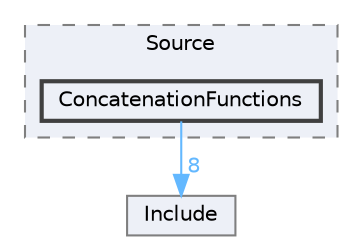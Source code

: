 digraph "Arduino/GetStartedWithMachineLearningOnArduino/tflite-micro-arduino-examples-main/src/third_party/cmsis_nn/Source/ConcatenationFunctions"
{
 // LATEX_PDF_SIZE
  bgcolor="transparent";
  edge [fontname=Helvetica,fontsize=10,labelfontname=Helvetica,labelfontsize=10];
  node [fontname=Helvetica,fontsize=10,shape=box,height=0.2,width=0.4];
  compound=true
  subgraph clusterdir_3f3bc32bb09c71fe7748f5d361525a5c {
    graph [ bgcolor="#edf0f7", pencolor="grey50", label="Source", fontname=Helvetica,fontsize=10 style="filled,dashed", URL="dir_3f3bc32bb09c71fe7748f5d361525a5c.html",tooltip=""]
  dir_8eb6179bea3222f3ad4e91c4c75b5031 [label="ConcatenationFunctions", fillcolor="#edf0f7", color="grey25", style="filled,bold", URL="dir_8eb6179bea3222f3ad4e91c4c75b5031.html",tooltip=""];
  }
  dir_1a4997e63d356e45cdc4e66c4ea7b18a [label="Include", fillcolor="#edf0f7", color="grey50", style="filled", URL="dir_1a4997e63d356e45cdc4e66c4ea7b18a.html",tooltip=""];
  dir_8eb6179bea3222f3ad4e91c4c75b5031->dir_1a4997e63d356e45cdc4e66c4ea7b18a [headlabel="8", labeldistance=1.5 headhref="dir_000060_000136.html" href="dir_000060_000136.html" color="steelblue1" fontcolor="steelblue1"];
}

